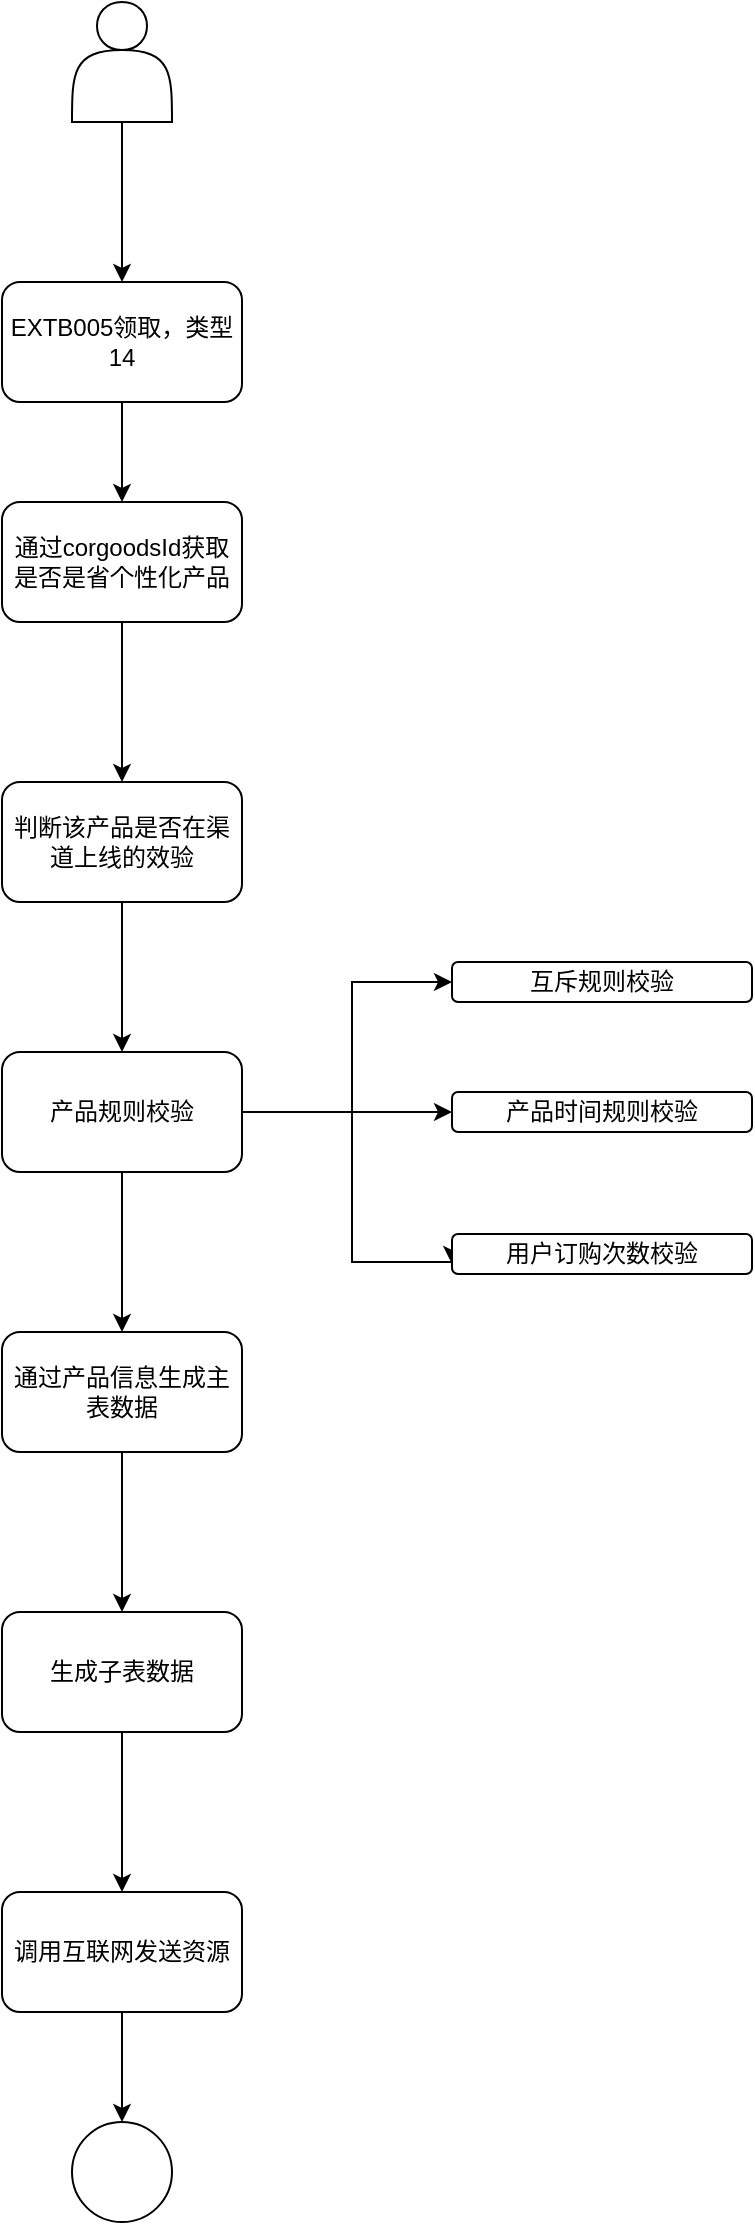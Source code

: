 <mxfile version="13.5.5" type="github">
  <diagram id="1tBtqbOjJ05FIeQ6svS1" name="Page-1">
    <mxGraphModel dx="942" dy="582" grid="1" gridSize="10" guides="1" tooltips="1" connect="1" arrows="1" fold="1" page="1" pageScale="1" pageWidth="827" pageHeight="1169" math="0" shadow="0">
      <root>
        <mxCell id="0" />
        <mxCell id="1" parent="0" />
        <mxCell id="04eKNAp7RKAQqsqCJ_fW-8" style="edgeStyle=orthogonalEdgeStyle;rounded=0;orthogonalLoop=1;jettySize=auto;html=1;entryX=0.5;entryY=0;entryDx=0;entryDy=0;" edge="1" parent="1" source="04eKNAp7RKAQqsqCJ_fW-1" target="04eKNAp7RKAQqsqCJ_fW-10">
          <mxGeometry relative="1" as="geometry">
            <mxPoint x="130" y="170" as="targetPoint" />
          </mxGeometry>
        </mxCell>
        <mxCell id="04eKNAp7RKAQqsqCJ_fW-1" value="" style="shape=actor;whiteSpace=wrap;html=1;fontFamily=Helvetica;fontSize=12;fontColor=#000000;align=center;strokeColor=#000000;fillColor=#ffffff;" vertex="1" parent="1">
          <mxGeometry x="100" y="30" width="50" height="60" as="geometry" />
        </mxCell>
        <mxCell id="04eKNAp7RKAQqsqCJ_fW-16" style="edgeStyle=orthogonalEdgeStyle;rounded=0;orthogonalLoop=1;jettySize=auto;html=1;" edge="1" parent="1" source="04eKNAp7RKAQqsqCJ_fW-10" target="04eKNAp7RKAQqsqCJ_fW-15">
          <mxGeometry relative="1" as="geometry" />
        </mxCell>
        <mxCell id="04eKNAp7RKAQqsqCJ_fW-10" value="EXTB005领取，类型14" style="rounded=1;whiteSpace=wrap;html=1;" vertex="1" parent="1">
          <mxGeometry x="65" y="170" width="120" height="60" as="geometry" />
        </mxCell>
        <mxCell id="04eKNAp7RKAQqsqCJ_fW-41" value="" style="edgeStyle=orthogonalEdgeStyle;rounded=0;orthogonalLoop=1;jettySize=auto;html=1;" edge="1" parent="1" source="04eKNAp7RKAQqsqCJ_fW-15" target="04eKNAp7RKAQqsqCJ_fW-40">
          <mxGeometry relative="1" as="geometry" />
        </mxCell>
        <mxCell id="04eKNAp7RKAQqsqCJ_fW-15" value="通过corgoodsId获取是否是省个性化产品" style="rounded=1;whiteSpace=wrap;html=1;" vertex="1" parent="1">
          <mxGeometry x="65" y="280" width="120" height="60" as="geometry" />
        </mxCell>
        <mxCell id="04eKNAp7RKAQqsqCJ_fW-22" value="" style="edgeStyle=orthogonalEdgeStyle;rounded=0;orthogonalLoop=1;jettySize=auto;html=1;" edge="1" parent="1" source="04eKNAp7RKAQqsqCJ_fW-19" target="04eKNAp7RKAQqsqCJ_fW-21">
          <mxGeometry relative="1" as="geometry" />
        </mxCell>
        <mxCell id="04eKNAp7RKAQqsqCJ_fW-19" value="通过产品信息生成主表数据" style="rounded=1;whiteSpace=wrap;html=1;" vertex="1" parent="1">
          <mxGeometry x="65" y="695" width="120" height="60" as="geometry" />
        </mxCell>
        <mxCell id="04eKNAp7RKAQqsqCJ_fW-24" value="" style="edgeStyle=orthogonalEdgeStyle;rounded=0;orthogonalLoop=1;jettySize=auto;html=1;" edge="1" parent="1" source="04eKNAp7RKAQqsqCJ_fW-21" target="04eKNAp7RKAQqsqCJ_fW-23">
          <mxGeometry relative="1" as="geometry" />
        </mxCell>
        <mxCell id="04eKNAp7RKAQqsqCJ_fW-21" value="生成子表数据" style="whiteSpace=wrap;html=1;rounded=1;" vertex="1" parent="1">
          <mxGeometry x="65" y="835" width="120" height="60" as="geometry" />
        </mxCell>
        <mxCell id="04eKNAp7RKAQqsqCJ_fW-46" style="edgeStyle=orthogonalEdgeStyle;rounded=0;orthogonalLoop=1;jettySize=auto;html=1;" edge="1" parent="1" source="04eKNAp7RKAQqsqCJ_fW-23" target="04eKNAp7RKAQqsqCJ_fW-45">
          <mxGeometry relative="1" as="geometry" />
        </mxCell>
        <mxCell id="04eKNAp7RKAQqsqCJ_fW-23" value="调用互联网发送资源" style="whiteSpace=wrap;html=1;rounded=1;" vertex="1" parent="1">
          <mxGeometry x="65" y="975" width="120" height="60" as="geometry" />
        </mxCell>
        <mxCell id="04eKNAp7RKAQqsqCJ_fW-29" style="edgeStyle=orthogonalEdgeStyle;rounded=0;orthogonalLoop=1;jettySize=auto;html=1;" edge="1" parent="1" source="04eKNAp7RKAQqsqCJ_fW-27">
          <mxGeometry relative="1" as="geometry">
            <mxPoint x="125" y="695" as="targetPoint" />
          </mxGeometry>
        </mxCell>
        <mxCell id="04eKNAp7RKAQqsqCJ_fW-35" style="edgeStyle=orthogonalEdgeStyle;rounded=0;orthogonalLoop=1;jettySize=auto;html=1;" edge="1" parent="1" source="04eKNAp7RKAQqsqCJ_fW-27" target="04eKNAp7RKAQqsqCJ_fW-34">
          <mxGeometry relative="1" as="geometry" />
        </mxCell>
        <mxCell id="04eKNAp7RKAQqsqCJ_fW-38" style="edgeStyle=orthogonalEdgeStyle;rounded=0;orthogonalLoop=1;jettySize=auto;html=1;entryX=0;entryY=0.75;entryDx=0;entryDy=0;" edge="1" parent="1" source="04eKNAp7RKAQqsqCJ_fW-27" target="04eKNAp7RKAQqsqCJ_fW-36">
          <mxGeometry relative="1" as="geometry">
            <Array as="points">
              <mxPoint x="240" y="585" />
              <mxPoint x="240" y="660" />
            </Array>
          </mxGeometry>
        </mxCell>
        <mxCell id="04eKNAp7RKAQqsqCJ_fW-44" style="edgeStyle=orthogonalEdgeStyle;rounded=0;orthogonalLoop=1;jettySize=auto;html=1;entryX=0;entryY=0.5;entryDx=0;entryDy=0;" edge="1" parent="1" source="04eKNAp7RKAQqsqCJ_fW-27" target="04eKNAp7RKAQqsqCJ_fW-31">
          <mxGeometry relative="1" as="geometry">
            <Array as="points">
              <mxPoint x="240" y="585" />
              <mxPoint x="240" y="520" />
            </Array>
          </mxGeometry>
        </mxCell>
        <mxCell id="04eKNAp7RKAQqsqCJ_fW-27" value="产品规则校验" style="whiteSpace=wrap;html=1;rounded=1;" vertex="1" parent="1">
          <mxGeometry x="65" y="555" width="120" height="60" as="geometry" />
        </mxCell>
        <mxCell id="04eKNAp7RKAQqsqCJ_fW-31" value="互斥规则校验" style="whiteSpace=wrap;html=1;rounded=1;" vertex="1" parent="1">
          <mxGeometry x="290" y="510" width="150" height="20" as="geometry" />
        </mxCell>
        <mxCell id="04eKNAp7RKAQqsqCJ_fW-34" value="产品时间规则校验" style="whiteSpace=wrap;html=1;rounded=1;" vertex="1" parent="1">
          <mxGeometry x="290" y="575" width="150" height="20" as="geometry" />
        </mxCell>
        <mxCell id="04eKNAp7RKAQqsqCJ_fW-36" value="用户订购次数校验" style="whiteSpace=wrap;html=1;rounded=1;" vertex="1" parent="1">
          <mxGeometry x="290" y="646" width="150" height="20" as="geometry" />
        </mxCell>
        <mxCell id="04eKNAp7RKAQqsqCJ_fW-42" style="edgeStyle=orthogonalEdgeStyle;rounded=0;orthogonalLoop=1;jettySize=auto;html=1;" edge="1" parent="1" source="04eKNAp7RKAQqsqCJ_fW-40" target="04eKNAp7RKAQqsqCJ_fW-27">
          <mxGeometry relative="1" as="geometry" />
        </mxCell>
        <mxCell id="04eKNAp7RKAQqsqCJ_fW-40" value="判断该产品是否在渠道上线的效验" style="whiteSpace=wrap;html=1;rounded=1;" vertex="1" parent="1">
          <mxGeometry x="65" y="420" width="120" height="60" as="geometry" />
        </mxCell>
        <mxCell id="04eKNAp7RKAQqsqCJ_fW-45" value="" style="ellipse;whiteSpace=wrap;html=1;aspect=fixed;" vertex="1" parent="1">
          <mxGeometry x="100" y="1090" width="50" height="50" as="geometry" />
        </mxCell>
      </root>
    </mxGraphModel>
  </diagram>
</mxfile>
